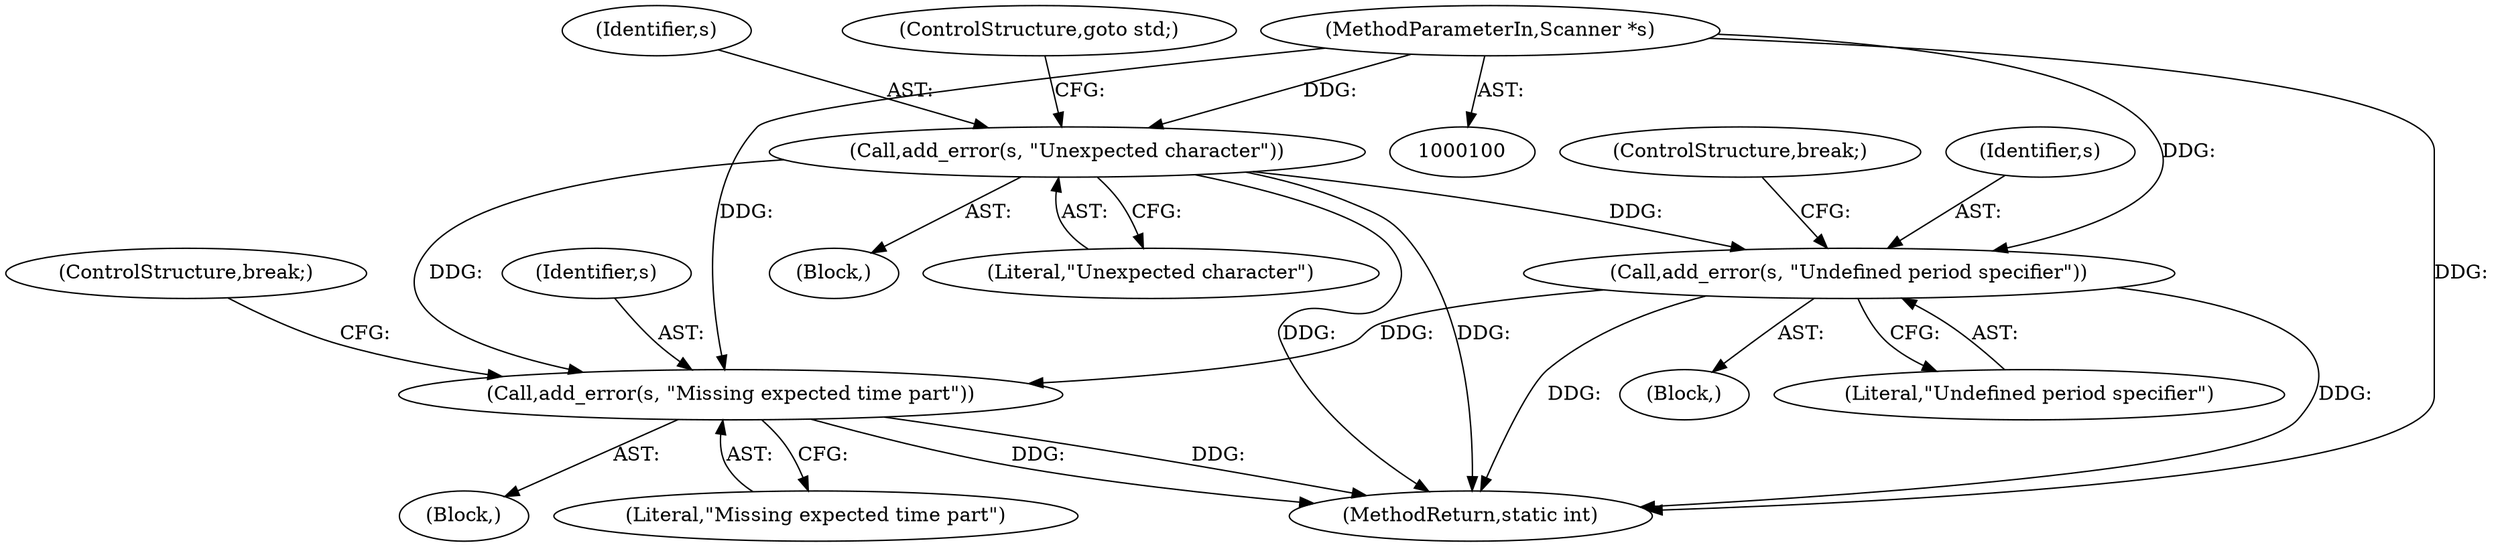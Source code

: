 digraph "0_php_12fe4e90be7bfa2a763197079f68f5568a14e071@pointer" {
"1000247" [label="(Call,add_error(s, \"Unexpected character\"))"];
"1000101" [label="(MethodParameterIn,Scanner *s)"];
"1000342" [label="(Call,add_error(s, \"Missing expected time part\"))"];
"1000427" [label="(Call,add_error(s, \"Undefined period specifier\"))"];
"1000249" [label="(Literal,\"Unexpected character\")"];
"1000341" [label="(Block,)"];
"1000430" [label="(ControlStructure,break;)"];
"1000343" [label="(Identifier,s)"];
"1000248" [label="(Identifier,s)"];
"1000250" [label="(ControlStructure,goto std;)"];
"1000344" [label="(Literal,\"Missing expected time part\")"];
"1000357" [label="(Block,)"];
"1000427" [label="(Call,add_error(s, \"Undefined period specifier\"))"];
"1000247" [label="(Call,add_error(s, \"Unexpected character\"))"];
"1000345" [label="(ControlStructure,break;)"];
"1000429" [label="(Literal,\"Undefined period specifier\")"];
"1000246" [label="(Block,)"];
"1000101" [label="(MethodParameterIn,Scanner *s)"];
"1000428" [label="(Identifier,s)"];
"1000342" [label="(Call,add_error(s, \"Missing expected time part\"))"];
"1002665" [label="(MethodReturn,static int)"];
"1000247" -> "1000246"  [label="AST: "];
"1000247" -> "1000249"  [label="CFG: "];
"1000248" -> "1000247"  [label="AST: "];
"1000249" -> "1000247"  [label="AST: "];
"1000250" -> "1000247"  [label="CFG: "];
"1000247" -> "1002665"  [label="DDG: "];
"1000247" -> "1002665"  [label="DDG: "];
"1000101" -> "1000247"  [label="DDG: "];
"1000247" -> "1000342"  [label="DDG: "];
"1000247" -> "1000427"  [label="DDG: "];
"1000101" -> "1000100"  [label="AST: "];
"1000101" -> "1002665"  [label="DDG: "];
"1000101" -> "1000342"  [label="DDG: "];
"1000101" -> "1000427"  [label="DDG: "];
"1000342" -> "1000341"  [label="AST: "];
"1000342" -> "1000344"  [label="CFG: "];
"1000343" -> "1000342"  [label="AST: "];
"1000344" -> "1000342"  [label="AST: "];
"1000345" -> "1000342"  [label="CFG: "];
"1000342" -> "1002665"  [label="DDG: "];
"1000342" -> "1002665"  [label="DDG: "];
"1000427" -> "1000342"  [label="DDG: "];
"1000427" -> "1000357"  [label="AST: "];
"1000427" -> "1000429"  [label="CFG: "];
"1000428" -> "1000427"  [label="AST: "];
"1000429" -> "1000427"  [label="AST: "];
"1000430" -> "1000427"  [label="CFG: "];
"1000427" -> "1002665"  [label="DDG: "];
"1000427" -> "1002665"  [label="DDG: "];
}

